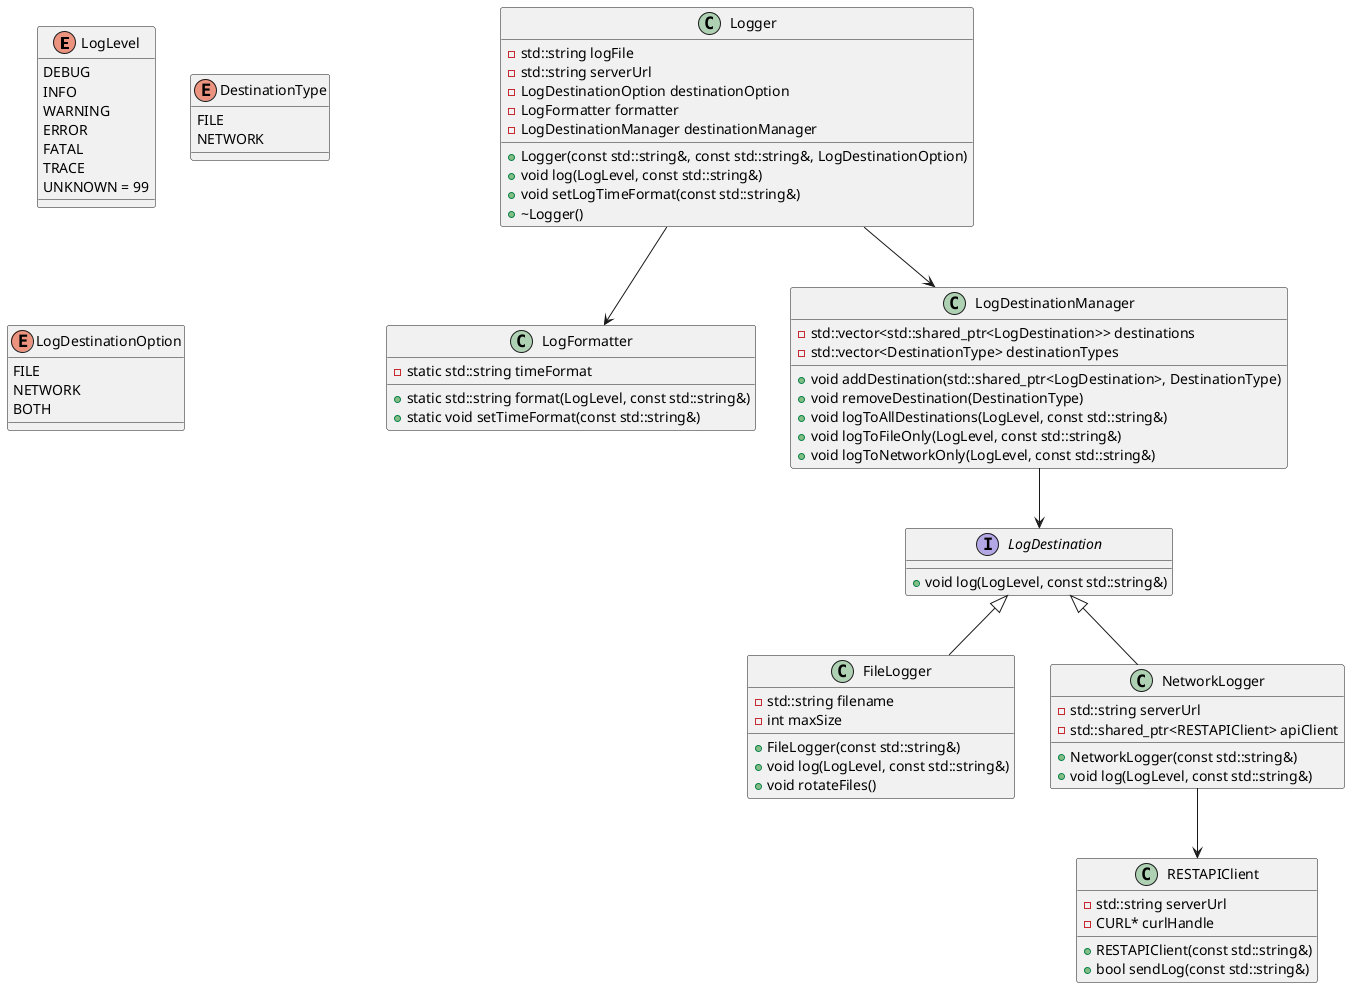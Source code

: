 @startuml

enum LogLevel {
  DEBUG
  INFO
  WARNING
  ERROR
  FATAL
  TRACE
  UNKNOWN = 99
}

enum DestinationType {
  FILE
  NETWORK
}

enum LogDestinationOption {
  FILE
  NETWORK
  BOTH
}

class Logger {
  - std::string logFile
  - std::string serverUrl
  - LogDestinationOption destinationOption
  - LogFormatter formatter
  - LogDestinationManager destinationManager

  + Logger(const std::string&, const std::string&, LogDestinationOption)
  + void log(LogLevel, const std::string&)
  + void setLogTimeFormat(const std::string&)
  + ~Logger()
}

class LogFormatter {
  - static std::string timeFormat

  + static std::string format(LogLevel, const std::string&)
  + static void setTimeFormat(const std::string&)
}

class LogDestinationManager {
  - std::vector<std::shared_ptr<LogDestination>> destinations
  - std::vector<DestinationType> destinationTypes

  + void addDestination(std::shared_ptr<LogDestination>, DestinationType)
  + void removeDestination(DestinationType)
  + void logToAllDestinations(LogLevel, const std::string&)
  + void logToFileOnly(LogLevel, const std::string&)
  + void logToNetworkOnly(LogLevel, const std::string&)
}

interface LogDestination {
  + void log(LogLevel, const std::string&)
}

class FileLogger {
  - std::string filename
  - int maxSize

  + FileLogger(const std::string&)
  + void log(LogLevel, const std::string&)
  + void rotateFiles()
}

class NetworkLogger {
  - std::string serverUrl
  - std::shared_ptr<RESTAPIClient> apiClient

  + NetworkLogger(const std::string&)
  + void log(LogLevel, const std::string&)
}

class RESTAPIClient {
  - std::string serverUrl
  - CURL* curlHandle

  + RESTAPIClient(const std::string&)
  + bool sendLog(const std::string&)
}

Logger --> LogFormatter
Logger --> LogDestinationManager
LogDestinationManager --> LogDestination
LogDestination <|-- FileLogger
LogDestination <|-- NetworkLogger
NetworkLogger --> RESTAPIClient
@enduml
